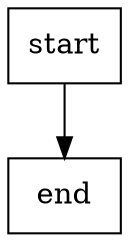 digraph CFG {
    node [shape=box];
    start [label="start"];
    end [label="end"];
    start -> end;
}